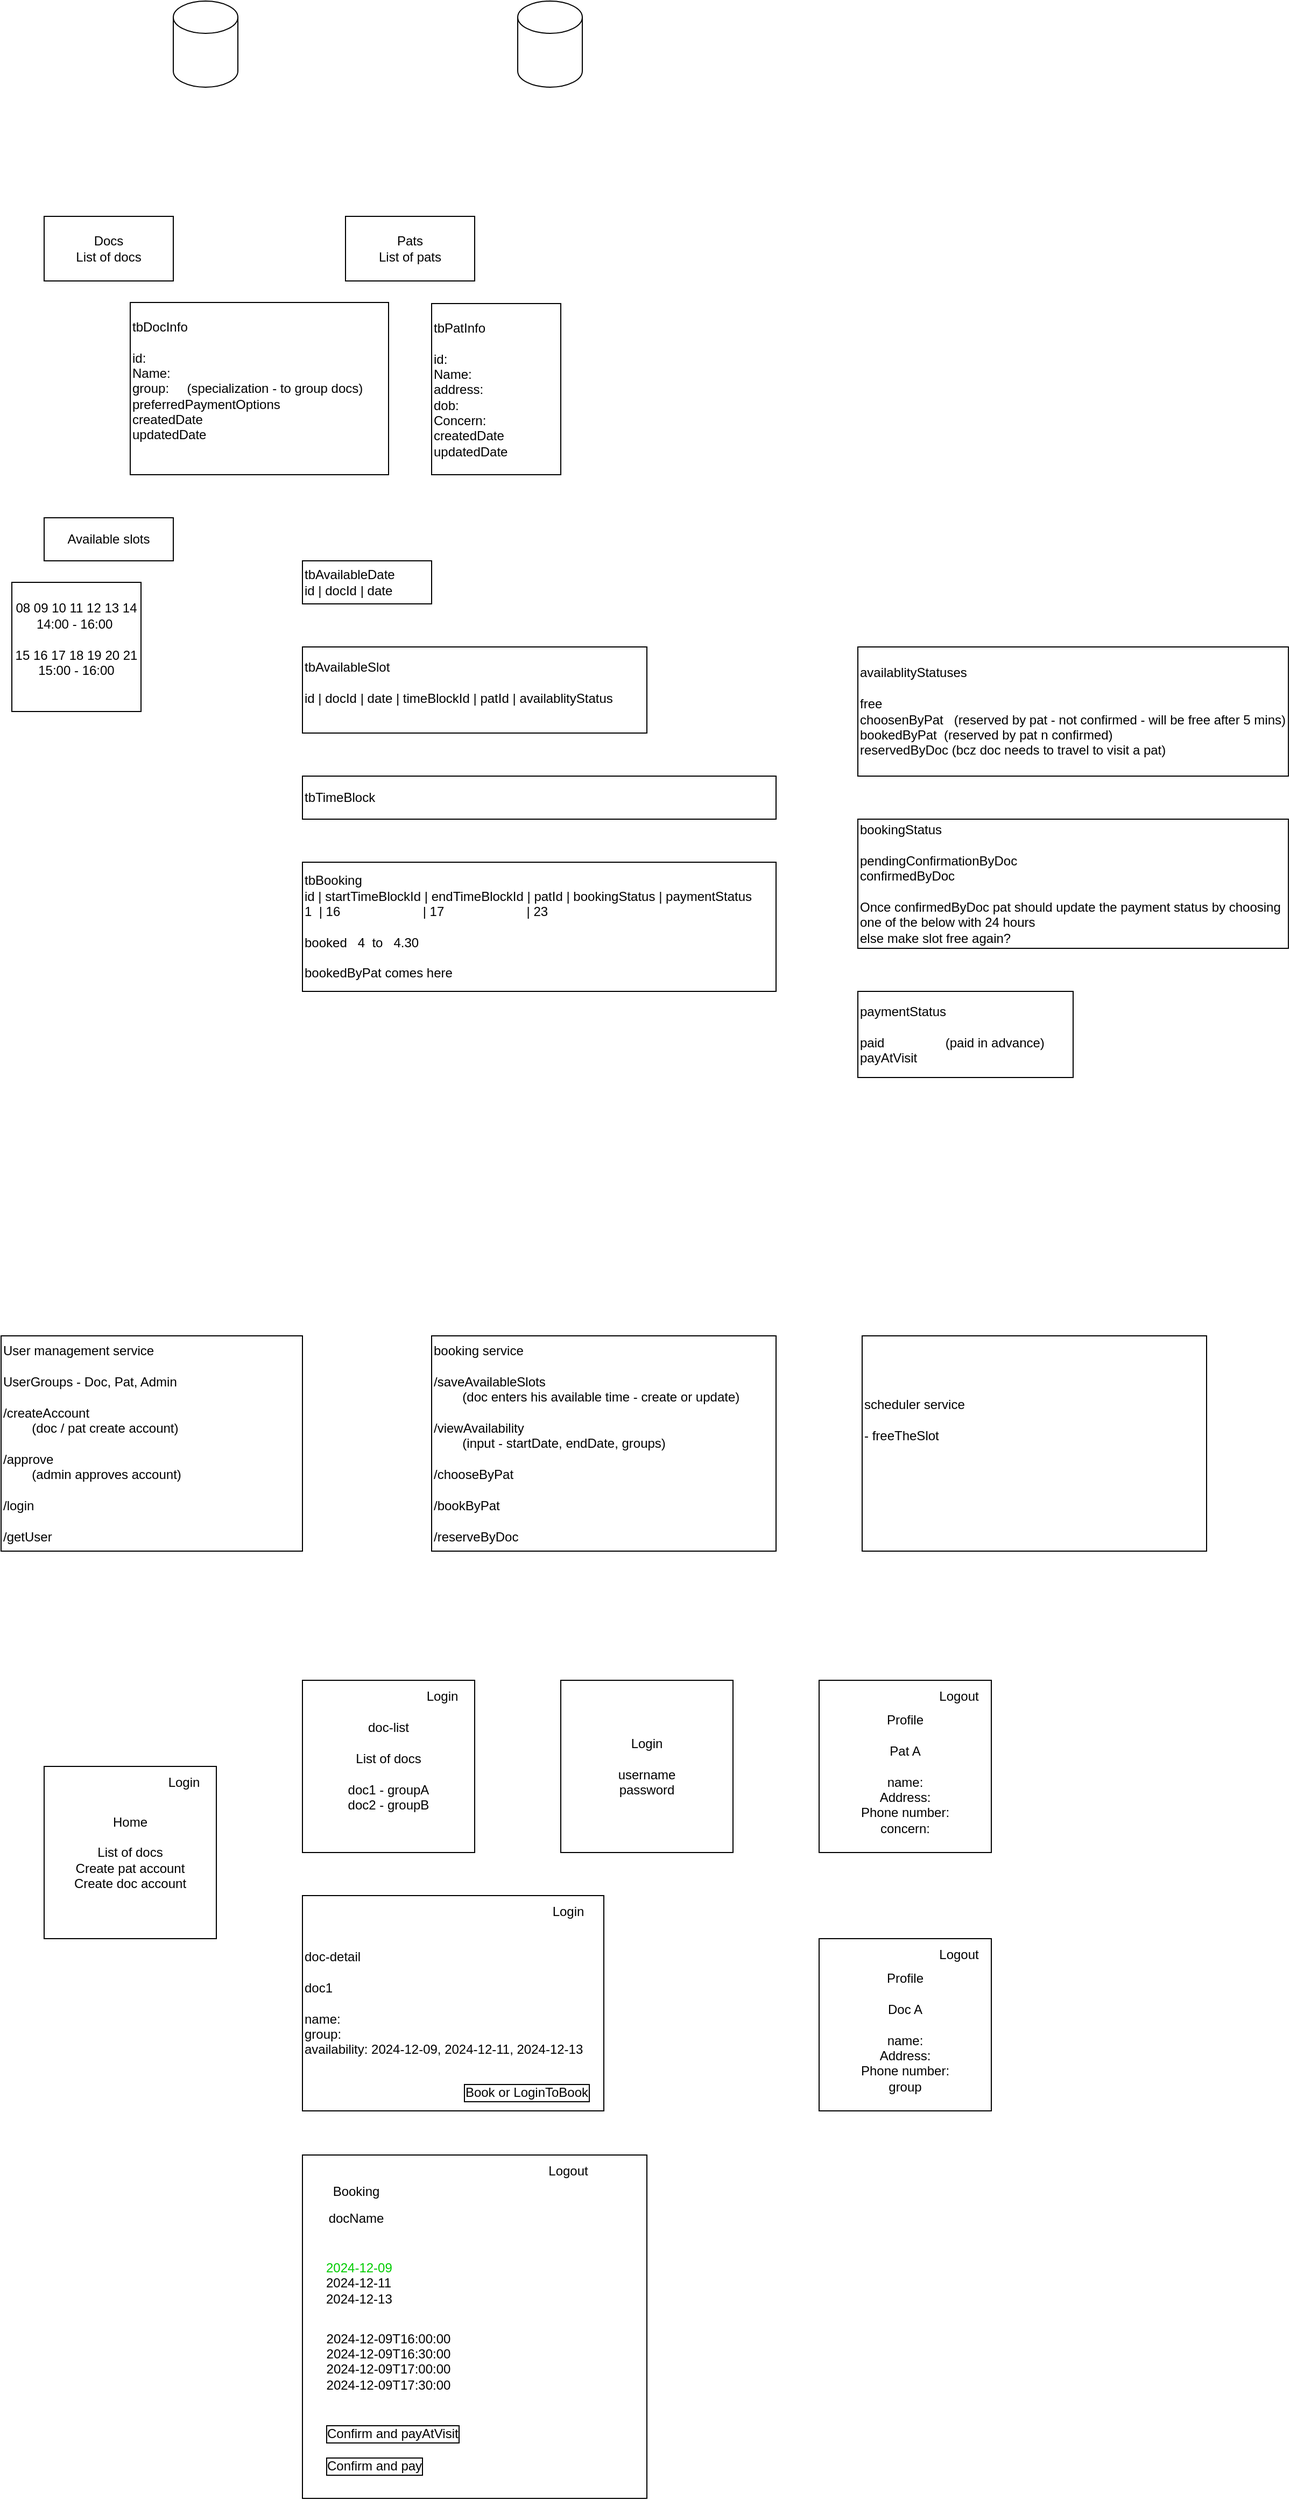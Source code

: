 <mxfile version="24.4.13" type="device" pages="3">
  <diagram name="design" id="6_wmwT8tX2G0AVnGWSzB">
    <mxGraphModel dx="1434" dy="1936" grid="1" gridSize="10" guides="1" tooltips="1" connect="1" arrows="1" fold="1" page="1" pageScale="1" pageWidth="850" pageHeight="1100" math="0" shadow="0">
      <root>
        <mxCell id="0" />
        <mxCell id="1" parent="0" />
        <mxCell id="h4C9AXublNJlHp0HwAy1-2" value="Docs&lt;div&gt;List of docs&lt;/div&gt;" style="rounded=0;whiteSpace=wrap;html=1;" parent="1" vertex="1">
          <mxGeometry x="120" y="80" width="120" height="60" as="geometry" />
        </mxCell>
        <mxCell id="h4C9AXublNJlHp0HwAy1-3" value="&lt;div&gt;Pats&lt;/div&gt;&lt;div&gt;List of pats&lt;/div&gt;" style="rounded=0;whiteSpace=wrap;html=1;" parent="1" vertex="1">
          <mxGeometry x="400" y="80" width="120" height="60" as="geometry" />
        </mxCell>
        <mxCell id="h4C9AXublNJlHp0HwAy1-4" value="" style="shape=cylinder3;whiteSpace=wrap;html=1;boundedLbl=1;backgroundOutline=1;size=15;" parent="1" vertex="1">
          <mxGeometry x="240" y="-120" width="60" height="80" as="geometry" />
        </mxCell>
        <mxCell id="h4C9AXublNJlHp0HwAy1-5" value="" style="shape=cylinder3;whiteSpace=wrap;html=1;boundedLbl=1;backgroundOutline=1;size=15;" parent="1" vertex="1">
          <mxGeometry x="560" y="-120" width="60" height="80" as="geometry" />
        </mxCell>
        <mxCell id="h4C9AXublNJlHp0HwAy1-7" value="tbDocInfo&lt;div&gt;&lt;br&gt;&lt;/div&gt;&lt;div&gt;id:&lt;br&gt;&lt;div&gt;Name:&lt;/div&gt;&lt;div&gt;group:&amp;nbsp; &amp;nbsp; &amp;nbsp;(specialization - to group docs)&lt;/div&gt;&lt;/div&gt;&lt;div&gt;preferredPaymentOptions&lt;br&gt;&lt;/div&gt;&lt;div&gt;createdDate&lt;/div&gt;&lt;div&gt;updatedDate&lt;/div&gt;&lt;div&gt;&lt;br&gt;&lt;/div&gt;" style="rounded=0;whiteSpace=wrap;html=1;align=left;" parent="1" vertex="1">
          <mxGeometry x="200" y="160" width="240" height="160" as="geometry" />
        </mxCell>
        <mxCell id="h4C9AXublNJlHp0HwAy1-8" value="&lt;div&gt;tbPatInfo&lt;/div&gt;&lt;div&gt;&lt;br&gt;&lt;/div&gt;&lt;div&gt;id:&lt;/div&gt;&lt;div&gt;&lt;span style=&quot;background-color: initial;&quot;&gt;Name:&lt;/span&gt;&lt;/div&gt;&lt;div&gt;&lt;span style=&quot;background-color: initial;&quot;&gt;address:&lt;/span&gt;&lt;/div&gt;&lt;div&gt;dob:&lt;/div&gt;&lt;div&gt;Concern:&lt;/div&gt;&lt;div&gt;&lt;div&gt;createdDate&lt;/div&gt;&lt;div&gt;updatedDate&lt;/div&gt;&lt;/div&gt;" style="rounded=0;whiteSpace=wrap;html=1;align=left;" parent="1" vertex="1">
          <mxGeometry x="480" y="161" width="120" height="159" as="geometry" />
        </mxCell>
        <mxCell id="h4C9AXublNJlHp0HwAy1-9" value="Available slots" style="rounded=0;whiteSpace=wrap;html=1;" parent="1" vertex="1">
          <mxGeometry x="120" y="360" width="120" height="40" as="geometry" />
        </mxCell>
        <mxCell id="h4C9AXublNJlHp0HwAy1-10" value="08 09 10 11 12 13 14&lt;div&gt;14:00 - 16:00&lt;span style=&quot;background-color: initial;&quot;&gt;&amp;nbsp;&lt;/span&gt;&lt;/div&gt;&lt;div&gt;&lt;br&gt;&lt;/div&gt;&lt;div&gt;15 16 17 18 19 20 21&lt;/div&gt;&lt;div&gt;15:00 - 16:00&lt;br&gt;&lt;div&gt;&lt;br&gt;&lt;/div&gt;&lt;/div&gt;" style="rounded=0;whiteSpace=wrap;html=1;" parent="1" vertex="1">
          <mxGeometry x="90" y="420" width="120" height="120" as="geometry" />
        </mxCell>
        <mxCell id="h4C9AXublNJlHp0HwAy1-11" value="&lt;div&gt;tbAvailableDate&lt;/div&gt;id | docId | date" style="rounded=0;whiteSpace=wrap;html=1;align=left;" parent="1" vertex="1">
          <mxGeometry x="360" y="400" width="120" height="40" as="geometry" />
        </mxCell>
        <mxCell id="h4C9AXublNJlHp0HwAy1-12" value="&lt;div&gt;tbAvailableSlot&lt;/div&gt;&lt;div&gt;&lt;br&gt;&lt;/div&gt;id | docId | date | timeBlockId | patId | availablityStatus&lt;div&gt;&lt;br&gt;&lt;/div&gt;" style="rounded=0;whiteSpace=wrap;html=1;align=left;" parent="1" vertex="1">
          <mxGeometry x="360" y="480" width="320" height="80" as="geometry" />
        </mxCell>
        <mxCell id="h4C9AXublNJlHp0HwAy1-13" value="availablityStatuses&lt;div&gt;&lt;br&gt;&lt;div&gt;free&lt;/div&gt;&lt;div&gt;choosenByPat&amp;nbsp; &amp;nbsp;(&lt;span style=&quot;background-color: initial;&quot;&gt;reserved by pat - not confirmed - will be free after 5 mins&lt;/span&gt;&lt;span style=&quot;background-color: initial;&quot;&gt;)&lt;/span&gt;&lt;/div&gt;&lt;div&gt;bookedByPat&amp;nbsp; (reserved by pat n confirmed)&lt;/div&gt;&lt;div&gt;reservedByDoc (bcz doc needs to travel to visit a pat)&lt;/div&gt;&lt;/div&gt;" style="rounded=0;whiteSpace=wrap;html=1;align=left;" parent="1" vertex="1">
          <mxGeometry x="876" y="480" width="400" height="120" as="geometry" />
        </mxCell>
        <mxCell id="h4C9AXublNJlHp0HwAy1-14" value="&lt;div&gt;tbBooking&lt;/div&gt;id | startTimeBlockId | endTimeBlockId | patId | bookingStatus | paymentStatus&lt;div&gt;1&amp;nbsp; | 16&amp;nbsp; &amp;nbsp; &amp;nbsp; &amp;nbsp; &amp;nbsp; &amp;nbsp; &amp;nbsp; &amp;nbsp; &amp;nbsp; &amp;nbsp; &amp;nbsp; &amp;nbsp;| 17&amp;nbsp; &amp;nbsp; &amp;nbsp; &amp;nbsp; &amp;nbsp; &amp;nbsp; &amp;nbsp; &amp;nbsp; &amp;nbsp; &amp;nbsp; &amp;nbsp; &amp;nbsp;| 23&amp;nbsp; &amp;nbsp; &amp;nbsp; &amp;nbsp; &amp;nbsp; &amp;nbsp; &amp;nbsp; &amp;nbsp; &amp;nbsp; &amp;nbsp; &amp;nbsp; &amp;nbsp; &amp;nbsp; &amp;nbsp; &amp;nbsp; &amp;nbsp; &amp;nbsp;&amp;nbsp;&lt;/div&gt;&lt;div&gt;&lt;br&gt;&lt;/div&gt;&lt;div&gt;booked&amp;nbsp; &amp;nbsp;4&amp;nbsp; to&amp;nbsp; &amp;nbsp;4.30&amp;nbsp;&amp;nbsp;&lt;/div&gt;&lt;div&gt;&lt;div&gt;&lt;br&gt;&lt;/div&gt;&lt;/div&gt;&lt;div&gt;bookedByPat comes here&lt;/div&gt;" style="rounded=0;whiteSpace=wrap;html=1;align=left;" parent="1" vertex="1">
          <mxGeometry x="360" y="680" width="440" height="120" as="geometry" />
        </mxCell>
        <mxCell id="h4C9AXublNJlHp0HwAy1-15" value="bookingStatus&lt;div&gt;&lt;br&gt;&lt;div&gt;pendingConfirmationByDoc&lt;/div&gt;&lt;/div&gt;&lt;div&gt;confirmedByDoc&lt;/div&gt;&lt;div&gt;&lt;br&gt;&lt;/div&gt;&lt;div&gt;Once confirmedByDoc pat should update the payment status by choosing one of the below with 24 hours&lt;/div&gt;&lt;div&gt;else make slot free again?&lt;/div&gt;" style="rounded=0;whiteSpace=wrap;html=1;align=left;" parent="1" vertex="1">
          <mxGeometry x="876" y="640" width="400" height="120" as="geometry" />
        </mxCell>
        <mxCell id="h4C9AXublNJlHp0HwAy1-16" value="paymentStatus&lt;div&gt;&lt;br&gt;&lt;div&gt;paid&amp;nbsp; &amp;nbsp; &amp;nbsp; &amp;nbsp; &amp;nbsp; &amp;nbsp; &amp;nbsp; &amp;nbsp; &amp;nbsp;(paid in advance)&lt;/div&gt;&lt;/div&gt;&lt;div&gt;payAtVisit&lt;/div&gt;" style="rounded=0;whiteSpace=wrap;html=1;align=left;" parent="1" vertex="1">
          <mxGeometry x="876" y="800" width="200" height="80" as="geometry" />
        </mxCell>
        <mxCell id="gIe-xlsMQSExjwmWoOjr-1" value="&lt;div&gt;tbTimeBlock&lt;/div&gt;" style="rounded=0;whiteSpace=wrap;html=1;align=left;" parent="1" vertex="1">
          <mxGeometry x="360" y="600" width="440" height="40" as="geometry" />
        </mxCell>
        <mxCell id="pCRdCyu_GlJLCPqCEjmV-1" value="User management service&lt;div&gt;&lt;br&gt;&lt;/div&gt;&lt;div&gt;UserGroups - Doc, Pat, Admin&lt;/div&gt;&lt;div&gt;&lt;br&gt;&lt;/div&gt;&lt;div&gt;/createAccount&lt;/div&gt;&lt;div&gt;&amp;nbsp; &amp;nbsp; &amp;nbsp;&lt;span style=&quot;white-space: pre;&quot;&gt;&#x9;&lt;/span&gt;(doc / pat create account)&lt;/div&gt;&lt;div&gt;&lt;br&gt;&lt;/div&gt;&lt;div&gt;/approve&lt;br&gt;&lt;/div&gt;&lt;div&gt;&lt;span style=&quot;white-space: pre;&quot;&gt;&#x9;&lt;/span&gt;(admin approves account)&lt;br&gt;&lt;/div&gt;&lt;div&gt;&lt;br&gt;&lt;/div&gt;&lt;div&gt;/login&lt;/div&gt;&lt;div&gt;&lt;br&gt;&lt;/div&gt;&lt;div&gt;/getUser&lt;/div&gt;" style="rounded=0;whiteSpace=wrap;html=1;align=left;" parent="1" vertex="1">
          <mxGeometry x="80" y="1120" width="280" height="200" as="geometry" />
        </mxCell>
        <mxCell id="pCRdCyu_GlJLCPqCEjmV-2" value="booking service&lt;div&gt;&lt;br&gt;&lt;/div&gt;&lt;div&gt;/saveAvailableSlots&lt;/div&gt;&lt;div&gt;&lt;span style=&quot;background-color: initial;&quot;&gt;&lt;span style=&quot;white-space: pre;&quot;&gt;&#x9;&lt;/span&gt;(doc enters his available time - create or update)&lt;/span&gt;&lt;/div&gt;&lt;div&gt;&lt;br&gt;&lt;/div&gt;&lt;div&gt;/viewAvailability&lt;/div&gt;&lt;div&gt;&lt;span style=&quot;white-space: pre;&quot;&gt;&#x9;&lt;/span&gt;(input - startDate, endDate, groups)&lt;br&gt;&lt;/div&gt;&lt;div&gt;&lt;br&gt;&lt;/div&gt;&lt;div&gt;/chooseByPat&lt;/div&gt;&lt;div&gt;&lt;br&gt;&lt;/div&gt;&lt;div&gt;/bookByPat&lt;/div&gt;&lt;div&gt;&lt;br&gt;&lt;/div&gt;&lt;div&gt;/reserveByDoc&lt;/div&gt;" style="rounded=0;whiteSpace=wrap;html=1;align=left;" parent="1" vertex="1">
          <mxGeometry x="480" y="1120" width="320" height="200" as="geometry" />
        </mxCell>
        <mxCell id="pCRdCyu_GlJLCPqCEjmV-3" value="scheduler service&lt;div&gt;&lt;br&gt;&lt;/div&gt;&lt;div&gt;- freeTheSlot&lt;/div&gt;&lt;div&gt;&lt;br&gt;&lt;/div&gt;&lt;div&gt;&lt;br&gt;&lt;/div&gt;&lt;div&gt;&lt;br&gt;&lt;/div&gt;" style="rounded=0;whiteSpace=wrap;html=1;align=left;" parent="1" vertex="1">
          <mxGeometry x="880" y="1120" width="320" height="200" as="geometry" />
        </mxCell>
        <mxCell id="eEEthNtGNiNtdjUINh8C-1" value="Home&lt;div&gt;&lt;br&gt;&lt;/div&gt;&lt;div&gt;List of docs&lt;/div&gt;&lt;div&gt;Create pat account&lt;/div&gt;&lt;div&gt;Create doc account&lt;/div&gt;" style="rounded=0;whiteSpace=wrap;html=1;" vertex="1" parent="1">
          <mxGeometry x="120" y="1520" width="160" height="160" as="geometry" />
        </mxCell>
        <mxCell id="eEEthNtGNiNtdjUINh8C-2" value="doc-list&lt;div&gt;&lt;br&gt;&lt;/div&gt;&lt;div&gt;List of docs&lt;br&gt;&lt;div&gt;&lt;br&gt;&lt;/div&gt;&lt;div&gt;doc1 - groupA&lt;/div&gt;&lt;div&gt;doc2 - groupB&lt;br&gt;&lt;/div&gt;&lt;/div&gt;" style="rounded=0;whiteSpace=wrap;html=1;" vertex="1" parent="1">
          <mxGeometry x="360" y="1440" width="160" height="160" as="geometry" />
        </mxCell>
        <mxCell id="eEEthNtGNiNtdjUINh8C-3" value="Login" style="text;html=1;align=center;verticalAlign=middle;whiteSpace=wrap;rounded=0;" vertex="1" parent="1">
          <mxGeometry x="940" y="1440" width="60" height="30" as="geometry" />
        </mxCell>
        <mxCell id="eEEthNtGNiNtdjUINh8C-4" value="Login" style="text;html=1;align=center;verticalAlign=middle;whiteSpace=wrap;rounded=0;" vertex="1" parent="1">
          <mxGeometry x="220" y="1520" width="60" height="30" as="geometry" />
        </mxCell>
        <mxCell id="eEEthNtGNiNtdjUINh8C-5" value="&lt;div&gt;Login&lt;/div&gt;&lt;div&gt;&lt;br&gt;&lt;/div&gt;&lt;div&gt;username&lt;/div&gt;&lt;div&gt;password&lt;/div&gt;" style="rounded=0;whiteSpace=wrap;html=1;" vertex="1" parent="1">
          <mxGeometry x="600" y="1440" width="160" height="160" as="geometry" />
        </mxCell>
        <mxCell id="eEEthNtGNiNtdjUINh8C-6" value="&lt;div&gt;&lt;br&gt;&lt;/div&gt;&lt;div&gt;&lt;br&gt;&lt;/div&gt;&lt;div&gt;Profile&lt;/div&gt;&lt;div&gt;&lt;br&gt;&lt;/div&gt;&lt;div&gt;Pat A&lt;/div&gt;&lt;div&gt;&lt;br&gt;&lt;/div&gt;&lt;div&gt;name:&lt;/div&gt;&lt;div&gt;Address:&lt;/div&gt;&lt;div&gt;Phone number:&lt;/div&gt;&lt;div&gt;concern:&lt;/div&gt;&lt;div&gt;&lt;br&gt;&lt;/div&gt;" style="rounded=0;whiteSpace=wrap;html=1;" vertex="1" parent="1">
          <mxGeometry x="840" y="1440" width="160" height="160" as="geometry" />
        </mxCell>
        <mxCell id="eEEthNtGNiNtdjUINh8C-7" value="Logout" style="text;html=1;align=center;verticalAlign=middle;whiteSpace=wrap;rounded=0;" vertex="1" parent="1">
          <mxGeometry x="940" y="1440" width="60" height="30" as="geometry" />
        </mxCell>
        <mxCell id="eEEthNtGNiNtdjUINh8C-8" value="Login" style="text;html=1;align=center;verticalAlign=middle;whiteSpace=wrap;rounded=0;" vertex="1" parent="1">
          <mxGeometry x="460" y="1440" width="60" height="30" as="geometry" />
        </mxCell>
        <mxCell id="eEEthNtGNiNtdjUINh8C-9" value="&lt;div&gt;&lt;br&gt;&lt;/div&gt;&lt;div&gt;&lt;br&gt;&lt;/div&gt;&lt;div&gt;Profile&lt;/div&gt;&lt;div&gt;&lt;br&gt;&lt;/div&gt;&lt;div&gt;Doc A&lt;/div&gt;&lt;div&gt;&lt;br&gt;&lt;/div&gt;&lt;div&gt;name:&lt;/div&gt;&lt;div&gt;Address:&lt;/div&gt;&lt;div&gt;Phone number:&lt;/div&gt;&lt;div&gt;group&lt;/div&gt;&lt;div&gt;&lt;br&gt;&lt;/div&gt;" style="rounded=0;whiteSpace=wrap;html=1;" vertex="1" parent="1">
          <mxGeometry x="840" y="1680" width="160" height="160" as="geometry" />
        </mxCell>
        <mxCell id="eEEthNtGNiNtdjUINh8C-10" value="Logout" style="text;html=1;align=center;verticalAlign=middle;whiteSpace=wrap;rounded=0;" vertex="1" parent="1">
          <mxGeometry x="940" y="1680" width="60" height="30" as="geometry" />
        </mxCell>
        <mxCell id="eEEthNtGNiNtdjUINh8C-11" value="doc-detail&lt;div&gt;&lt;br&gt;&lt;/div&gt;&lt;div&gt;doc1&lt;br&gt;&lt;div&gt;&lt;br&gt;&lt;/div&gt;&lt;div&gt;name:&lt;/div&gt;&lt;div&gt;group:&lt;/div&gt;&lt;div&gt;availability: 2024-12-09,&amp;nbsp;&lt;span style=&quot;background-color: initial;&quot;&gt;2024-&lt;/span&gt;&lt;span style=&quot;background-color: initial;&quot;&gt;12-11,&amp;nbsp;&lt;/span&gt;&lt;span style=&quot;background-color: initial;&quot;&gt;2024-&lt;/span&gt;&lt;span style=&quot;background-color: initial;&quot;&gt;12-13&lt;/span&gt;&lt;/div&gt;&lt;/div&gt;" style="rounded=0;whiteSpace=wrap;html=1;align=left;" vertex="1" parent="1">
          <mxGeometry x="360" y="1640" width="280" height="200" as="geometry" />
        </mxCell>
        <mxCell id="eEEthNtGNiNtdjUINh8C-12" value="" style="rounded=0;whiteSpace=wrap;html=1;" vertex="1" parent="1">
          <mxGeometry x="360" y="1881" width="320" height="319" as="geometry" />
        </mxCell>
        <mxCell id="eEEthNtGNiNtdjUINh8C-13" value="2024-12-09T16:00:00&lt;div&gt;2024-12-09T16:30:00&lt;/div&gt;&lt;div&gt;2024-12-09T17:00:00&lt;/div&gt;&lt;div&gt;2024-12-09T17:30:00&lt;br&gt;&lt;div&gt;&lt;br&gt;&lt;/div&gt;&lt;/div&gt;" style="text;html=1;align=center;verticalAlign=middle;whiteSpace=wrap;rounded=0;" vertex="1" parent="1">
          <mxGeometry x="380" y="2050" width="120" height="60" as="geometry" />
        </mxCell>
        <mxCell id="eEEthNtGNiNtdjUINh8C-14" value="Booking" style="text;html=1;align=center;verticalAlign=middle;whiteSpace=wrap;rounded=0;" vertex="1" parent="1">
          <mxGeometry x="380" y="1900" width="60" height="30" as="geometry" />
        </mxCell>
        <mxCell id="eEEthNtGNiNtdjUINh8C-15" value="Confirm and payAtVisit" style="text;html=1;align=left;verticalAlign=middle;whiteSpace=wrap;rounded=0;labelBorderColor=default;" vertex="1" parent="1">
          <mxGeometry x="380" y="2125" width="140" height="30" as="geometry" />
        </mxCell>
        <mxCell id="eEEthNtGNiNtdjUINh8C-16" value="Confirm and pay" style="text;html=1;align=left;verticalAlign=middle;whiteSpace=wrap;rounded=0;labelBorderColor=default;" vertex="1" parent="1">
          <mxGeometry x="380" y="2155" width="120" height="30" as="geometry" />
        </mxCell>
        <mxCell id="eEEthNtGNiNtdjUINh8C-17" value="docName" style="text;html=1;align=center;verticalAlign=middle;whiteSpace=wrap;rounded=0;" vertex="1" parent="1">
          <mxGeometry x="380" y="1925" width="60" height="30" as="geometry" />
        </mxCell>
        <mxCell id="eEEthNtGNiNtdjUINh8C-18" value="Book or LoginToBook" style="text;html=1;align=center;verticalAlign=middle;whiteSpace=wrap;rounded=0;labelBorderColor=default;" vertex="1" parent="1">
          <mxGeometry x="500" y="1808" width="137" height="30" as="geometry" />
        </mxCell>
        <mxCell id="eEEthNtGNiNtdjUINh8C-20" value="Logout" style="text;html=1;align=center;verticalAlign=middle;whiteSpace=wrap;rounded=0;" vertex="1" parent="1">
          <mxGeometry x="577" y="1881" width="60" height="30" as="geometry" />
        </mxCell>
        <mxCell id="eEEthNtGNiNtdjUINh8C-21" value="Login" style="text;html=1;align=center;verticalAlign=middle;whiteSpace=wrap;rounded=0;" vertex="1" parent="1">
          <mxGeometry x="577" y="1640" width="60" height="30" as="geometry" />
        </mxCell>
        <mxCell id="eEEthNtGNiNtdjUINh8C-22" value="&lt;font color=&quot;#00cc00&quot;&gt;2024-12-09&lt;/font&gt;&lt;div&gt;2024-12-11&lt;br&gt;&lt;/div&gt;&lt;div&gt;2024-12-13&lt;br&gt;&lt;/div&gt;" style="text;html=1;align=left;verticalAlign=middle;whiteSpace=wrap;rounded=0;" vertex="1" parent="1">
          <mxGeometry x="380" y="1970" width="120" height="60" as="geometry" />
        </mxCell>
      </root>
    </mxGraphModel>
  </diagram>
  <diagram id="samVFxSJ5igM9H4tk1av" name="timeBlock">
    <mxGraphModel dx="662" dy="1564" grid="1" gridSize="10" guides="1" tooltips="1" connect="1" arrows="1" fold="1" page="1" pageScale="1" pageWidth="850" pageHeight="1100" math="0" shadow="0">
      <root>
        <mxCell id="0" />
        <mxCell id="1" parent="0" />
        <mxCell id="-88MNsXVjtX9nf2HYrdu-1" value="&lt;p&gt;Here is the full list of 15-minute intervals from 0 to 95:&lt;/p&gt;&lt;br&gt;&lt;table&gt;&lt;thead&gt;&lt;tr&gt;&lt;th&gt;timeBlockId&lt;/th&gt;&lt;th&gt;Time&lt;/th&gt;&lt;/tr&gt;&lt;/thead&gt;&lt;tbody&gt;&lt;tr&gt;&lt;td&gt;0&lt;/td&gt;&lt;td&gt;00:00&lt;/td&gt;&lt;/tr&gt;&lt;tr&gt;&lt;td&gt;1&lt;/td&gt;&lt;td&gt;00:15&lt;/td&gt;&lt;/tr&gt;&lt;tr&gt;&lt;td&gt;2&lt;/td&gt;&lt;td&gt;00:30&lt;/td&gt;&lt;/tr&gt;&lt;tr&gt;&lt;td&gt;3&lt;/td&gt;&lt;td&gt;00:45&lt;/td&gt;&lt;/tr&gt;&lt;tr&gt;&lt;td&gt;4&lt;/td&gt;&lt;td&gt;01:00&lt;/td&gt;&lt;/tr&gt;&lt;tr&gt;&lt;td&gt;5&lt;/td&gt;&lt;td&gt;01:15&lt;/td&gt;&lt;/tr&gt;&lt;tr&gt;&lt;td&gt;6&lt;/td&gt;&lt;td&gt;01:30&lt;/td&gt;&lt;/tr&gt;&lt;tr&gt;&lt;td&gt;7&lt;/td&gt;&lt;td&gt;01:45&lt;/td&gt;&lt;/tr&gt;&lt;tr&gt;&lt;td&gt;8&lt;/td&gt;&lt;td&gt;02:00&lt;/td&gt;&lt;/tr&gt;&lt;tr&gt;&lt;td&gt;9&lt;/td&gt;&lt;td&gt;02:15&lt;/td&gt;&lt;/tr&gt;&lt;tr&gt;&lt;td&gt;10&lt;/td&gt;&lt;td&gt;02:30&lt;/td&gt;&lt;/tr&gt;&lt;tr&gt;&lt;td&gt;11&lt;/td&gt;&lt;td&gt;02:45&lt;/td&gt;&lt;/tr&gt;&lt;tr&gt;&lt;td&gt;12&lt;/td&gt;&lt;td&gt;03:00&lt;/td&gt;&lt;/tr&gt;&lt;tr&gt;&lt;td&gt;13&lt;/td&gt;&lt;td&gt;03:15&lt;/td&gt;&lt;/tr&gt;&lt;tr&gt;&lt;td&gt;14&lt;/td&gt;&lt;td&gt;03:30&lt;/td&gt;&lt;/tr&gt;&lt;tr&gt;&lt;td&gt;15&lt;/td&gt;&lt;td&gt;03:45&lt;/td&gt;&lt;/tr&gt;&lt;tr&gt;&lt;td&gt;16&lt;/td&gt;&lt;td&gt;04:00&lt;/td&gt;&lt;/tr&gt;&lt;tr&gt;&lt;td&gt;17&lt;/td&gt;&lt;td&gt;04:15&lt;/td&gt;&lt;/tr&gt;&lt;tr&gt;&lt;td&gt;18&lt;/td&gt;&lt;td&gt;04:30&lt;/td&gt;&lt;/tr&gt;&lt;tr&gt;&lt;td&gt;19&lt;/td&gt;&lt;td&gt;04:45&lt;/td&gt;&lt;/tr&gt;&lt;tr&gt;&lt;td&gt;20&lt;/td&gt;&lt;td&gt;05:00&lt;/td&gt;&lt;/tr&gt;&lt;tr&gt;&lt;td&gt;21&lt;/td&gt;&lt;td&gt;05:15&lt;/td&gt;&lt;/tr&gt;&lt;tr&gt;&lt;td&gt;22&lt;/td&gt;&lt;td&gt;05:30&lt;/td&gt;&lt;/tr&gt;&lt;tr&gt;&lt;td&gt;23&lt;/td&gt;&lt;td&gt;05:45&lt;/td&gt;&lt;/tr&gt;&lt;tr&gt;&lt;td&gt;24&lt;/td&gt;&lt;td&gt;06:00&lt;/td&gt;&lt;/tr&gt;&lt;tr&gt;&lt;td&gt;25&lt;/td&gt;&lt;td&gt;06:15&lt;/td&gt;&lt;/tr&gt;&lt;tr&gt;&lt;td&gt;26&lt;/td&gt;&lt;td&gt;06:30&lt;/td&gt;&lt;/tr&gt;&lt;tr&gt;&lt;td&gt;27&lt;/td&gt;&lt;td&gt;06:45&lt;/td&gt;&lt;/tr&gt;&lt;tr&gt;&lt;td&gt;28&lt;/td&gt;&lt;td&gt;07:00&lt;/td&gt;&lt;/tr&gt;&lt;tr&gt;&lt;td&gt;29&lt;/td&gt;&lt;td&gt;07:15&lt;/td&gt;&lt;/tr&gt;&lt;tr&gt;&lt;td&gt;30&lt;/td&gt;&lt;td&gt;07:30&lt;/td&gt;&lt;/tr&gt;&lt;tr&gt;&lt;td&gt;31&lt;/td&gt;&lt;td&gt;07:45&lt;/td&gt;&lt;/tr&gt;&lt;tr&gt;&lt;td&gt;32&lt;/td&gt;&lt;td&gt;08:00&lt;/td&gt;&lt;/tr&gt;&lt;tr&gt;&lt;td&gt;33&lt;/td&gt;&lt;td&gt;08:15&lt;/td&gt;&lt;/tr&gt;&lt;tr&gt;&lt;td&gt;34&lt;/td&gt;&lt;td&gt;08:30&lt;/td&gt;&lt;/tr&gt;&lt;tr&gt;&lt;td&gt;35&lt;/td&gt;&lt;td&gt;08:45&lt;/td&gt;&lt;/tr&gt;&lt;tr&gt;&lt;td&gt;36&lt;/td&gt;&lt;td&gt;09:00&lt;/td&gt;&lt;/tr&gt;&lt;tr&gt;&lt;td&gt;37&lt;/td&gt;&lt;td&gt;09:15&lt;/td&gt;&lt;/tr&gt;&lt;tr&gt;&lt;td&gt;38&lt;/td&gt;&lt;td&gt;09:30&lt;/td&gt;&lt;/tr&gt;&lt;tr&gt;&lt;td&gt;39&lt;/td&gt;&lt;td&gt;09:45&lt;/td&gt;&lt;/tr&gt;&lt;tr&gt;&lt;td&gt;40&lt;/td&gt;&lt;td&gt;10:00&lt;/td&gt;&lt;/tr&gt;&lt;tr&gt;&lt;td&gt;41&lt;/td&gt;&lt;td&gt;10:15&lt;/td&gt;&lt;/tr&gt;&lt;tr&gt;&lt;td&gt;42&lt;/td&gt;&lt;td&gt;10:30&lt;/td&gt;&lt;/tr&gt;&lt;tr&gt;&lt;td&gt;43&lt;/td&gt;&lt;td&gt;10:45&lt;/td&gt;&lt;/tr&gt;&lt;tr&gt;&lt;td&gt;44&lt;/td&gt;&lt;td&gt;11:00&lt;/td&gt;&lt;/tr&gt;&lt;tr&gt;&lt;td&gt;45&lt;/td&gt;&lt;td&gt;11:15&lt;/td&gt;&lt;/tr&gt;&lt;tr&gt;&lt;td&gt;46&lt;/td&gt;&lt;td&gt;11:30&lt;/td&gt;&lt;/tr&gt;&lt;tr&gt;&lt;td&gt;47&lt;/td&gt;&lt;td&gt;11:45&lt;/td&gt;&lt;/tr&gt;&lt;tr&gt;&lt;td&gt;48&lt;/td&gt;&lt;td&gt;12:00&lt;/td&gt;&lt;/tr&gt;&lt;tr&gt;&lt;td&gt;49&lt;/td&gt;&lt;td&gt;12:15&lt;/td&gt;&lt;/tr&gt;&lt;tr&gt;&lt;td&gt;50&lt;/td&gt;&lt;td&gt;12:30&lt;/td&gt;&lt;/tr&gt;&lt;tr&gt;&lt;td&gt;51&lt;/td&gt;&lt;td&gt;12:45&lt;/td&gt;&lt;/tr&gt;&lt;tr&gt;&lt;td&gt;52&lt;/td&gt;&lt;td&gt;13:00&lt;/td&gt;&lt;/tr&gt;&lt;tr&gt;&lt;td&gt;53&lt;/td&gt;&lt;td&gt;13:15&lt;/td&gt;&lt;/tr&gt;&lt;tr&gt;&lt;td&gt;54&lt;/td&gt;&lt;td&gt;13:30&lt;/td&gt;&lt;/tr&gt;&lt;tr&gt;&lt;td&gt;55&lt;/td&gt;&lt;td&gt;13:45&lt;/td&gt;&lt;/tr&gt;&lt;tr&gt;&lt;td&gt;56&lt;/td&gt;&lt;td&gt;14:00&lt;/td&gt;&lt;/tr&gt;&lt;tr&gt;&lt;td&gt;57&lt;/td&gt;&lt;td&gt;14:15&lt;/td&gt;&lt;/tr&gt;&lt;tr&gt;&lt;td&gt;58&lt;/td&gt;&lt;td&gt;14:30&lt;/td&gt;&lt;/tr&gt;&lt;tr&gt;&lt;td&gt;59&lt;/td&gt;&lt;td&gt;14:45&lt;/td&gt;&lt;/tr&gt;&lt;tr&gt;&lt;td&gt;60&lt;/td&gt;&lt;td&gt;15:00&lt;/td&gt;&lt;/tr&gt;&lt;tr&gt;&lt;td&gt;61&lt;/td&gt;&lt;td&gt;15:15&lt;/td&gt;&lt;/tr&gt;&lt;tr&gt;&lt;td&gt;62&lt;/td&gt;&lt;td&gt;15:30&lt;/td&gt;&lt;/tr&gt;&lt;tr&gt;&lt;td&gt;63&lt;/td&gt;&lt;td&gt;15:45&lt;/td&gt;&lt;/tr&gt;&lt;tr&gt;&lt;td&gt;64&lt;/td&gt;&lt;td&gt;16:00&lt;/td&gt;&lt;/tr&gt;&lt;tr&gt;&lt;td&gt;65&lt;/td&gt;&lt;td&gt;16:15&lt;/td&gt;&lt;/tr&gt;&lt;tr&gt;&lt;td&gt;66&lt;/td&gt;&lt;td&gt;16:30&lt;/td&gt;&lt;/tr&gt;&lt;tr&gt;&lt;td&gt;67&lt;/td&gt;&lt;td&gt;16:45&lt;/td&gt;&lt;/tr&gt;&lt;tr&gt;&lt;td&gt;68&lt;/td&gt;&lt;td&gt;17:00&lt;/td&gt;&lt;/tr&gt;&lt;tr&gt;&lt;td&gt;69&lt;/td&gt;&lt;td&gt;17:15&lt;/td&gt;&lt;/tr&gt;&lt;tr&gt;&lt;td&gt;70&lt;/td&gt;&lt;td&gt;17:30&lt;/td&gt;&lt;/tr&gt;&lt;tr&gt;&lt;td&gt;71&lt;/td&gt;&lt;td&gt;17:45&lt;/td&gt;&lt;/tr&gt;&lt;tr&gt;&lt;td&gt;72&lt;/td&gt;&lt;td&gt;18:00&lt;/td&gt;&lt;/tr&gt;&lt;tr&gt;&lt;td&gt;73&lt;/td&gt;&lt;td&gt;18:15&lt;/td&gt;&lt;/tr&gt;&lt;tr&gt;&lt;td&gt;74&lt;/td&gt;&lt;td&gt;18:30&lt;/td&gt;&lt;/tr&gt;&lt;tr&gt;&lt;td&gt;75&lt;/td&gt;&lt;td&gt;18:45&lt;/td&gt;&lt;/tr&gt;&lt;tr&gt;&lt;td&gt;76&lt;/td&gt;&lt;td&gt;19:00&lt;/td&gt;&lt;/tr&gt;&lt;tr&gt;&lt;td&gt;77&lt;/td&gt;&lt;td&gt;19:15&lt;/td&gt;&lt;/tr&gt;&lt;tr&gt;&lt;td&gt;78&lt;/td&gt;&lt;td&gt;19:30&lt;/td&gt;&lt;/tr&gt;&lt;tr&gt;&lt;td&gt;79&lt;/td&gt;&lt;td&gt;19:45&lt;/td&gt;&lt;/tr&gt;&lt;tr&gt;&lt;td&gt;80&lt;/td&gt;&lt;td&gt;20:00&lt;/td&gt;&lt;/tr&gt;&lt;tr&gt;&lt;td&gt;81&lt;/td&gt;&lt;td&gt;20:15&lt;/td&gt;&lt;/tr&gt;&lt;tr&gt;&lt;td&gt;82&lt;/td&gt;&lt;td&gt;20:30&lt;/td&gt;&lt;/tr&gt;&lt;tr&gt;&lt;td&gt;83&lt;/td&gt;&lt;td&gt;20:45&lt;/td&gt;&lt;/tr&gt;&lt;tr&gt;&lt;td&gt;84&lt;/td&gt;&lt;td&gt;21:00&lt;/td&gt;&lt;/tr&gt;&lt;tr&gt;&lt;td&gt;85&lt;/td&gt;&lt;td&gt;21:15&lt;/td&gt;&lt;/tr&gt;&lt;tr&gt;&lt;td&gt;86&lt;/td&gt;&lt;td&gt;21:30&lt;/td&gt;&lt;/tr&gt;&lt;tr&gt;&lt;td&gt;87&lt;/td&gt;&lt;td&gt;21:45&lt;/td&gt;&lt;/tr&gt;&lt;tr&gt;&lt;td&gt;88&lt;/td&gt;&lt;td&gt;22:00&lt;/td&gt;&lt;/tr&gt;&lt;tr&gt;&lt;td&gt;89&lt;/td&gt;&lt;td&gt;22:15&lt;/td&gt;&lt;/tr&gt;&lt;tr&gt;&lt;td&gt;90&lt;/td&gt;&lt;td&gt;22:30&lt;/td&gt;&lt;/tr&gt;&lt;tr&gt;&lt;td&gt;91&lt;/td&gt;&lt;td&gt;22:45&lt;/td&gt;&lt;/tr&gt;&lt;tr&gt;&lt;td&gt;92&lt;/td&gt;&lt;td&gt;23:00&lt;/td&gt;&lt;/tr&gt;&lt;tr&gt;&lt;td&gt;93&lt;/td&gt;&lt;td&gt;23:15&lt;/td&gt;&lt;/tr&gt;&lt;tr&gt;&lt;td&gt;94&lt;/td&gt;&lt;td&gt;23:30&lt;/td&gt;&lt;/tr&gt;&lt;tr&gt;&lt;td&gt;95&lt;/td&gt;&lt;td&gt;23:45&lt;/td&gt;&lt;/tr&gt;&lt;/tbody&gt;&lt;/table&gt;" style="text;html=1;align=center;verticalAlign=middle;whiteSpace=wrap;rounded=0;labelBorderColor=default;labelBackgroundColor=#55FF33;" vertex="1" parent="1">
          <mxGeometry x="30" y="-410" width="410" height="1950" as="geometry" />
        </mxCell>
      </root>
    </mxGraphModel>
  </diagram>
  <diagram id="S46zw0zkKs9CsT9eSH2T" name="OtherInfo">
    <mxGraphModel dx="1034" dy="557" grid="1" gridSize="10" guides="1" tooltips="1" connect="1" arrows="1" fold="1" page="1" pageScale="1" pageWidth="850" pageHeight="1100" math="0" shadow="0">
      <root>
        <mxCell id="0" />
        <mxCell id="1" parent="0" />
        <mxCell id="UGf7PTtIyF8OQoeryz_P-1" value="Twilio to send sms or whatsApp message" style="text;html=1;align=center;verticalAlign=middle;whiteSpace=wrap;rounded=0;" vertex="1" parent="1">
          <mxGeometry x="40" y="280" width="400" height="120" as="geometry" />
        </mxCell>
      </root>
    </mxGraphModel>
  </diagram>
</mxfile>
